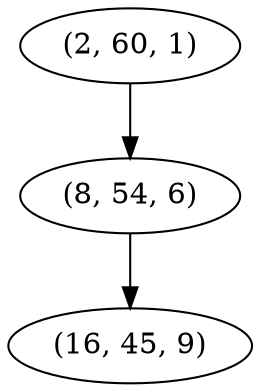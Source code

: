 digraph tree {
    "(2, 60, 1)";
    "(8, 54, 6)";
    "(16, 45, 9)";
    "(2, 60, 1)" -> "(8, 54, 6)";
    "(8, 54, 6)" -> "(16, 45, 9)";
}
